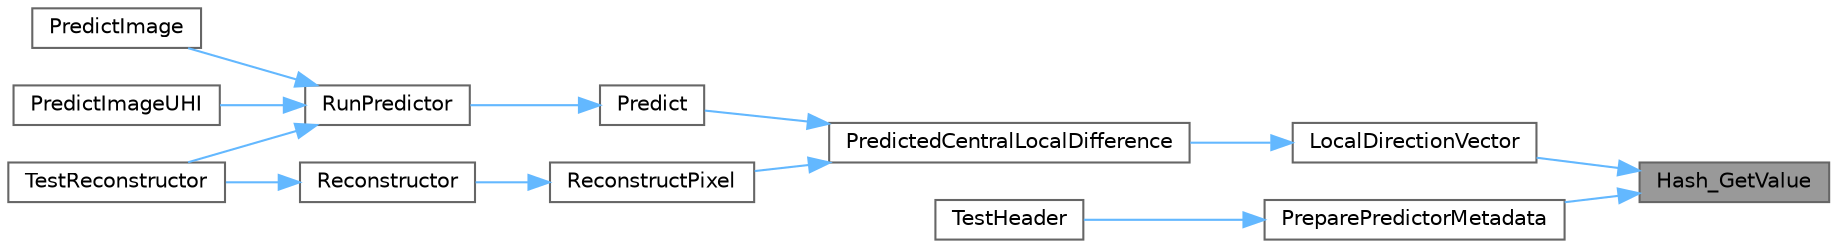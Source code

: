 digraph "Hash_GetValue"
{
 // LATEX_PDF_SIZE
  bgcolor="transparent";
  edge [fontname=Helvetica,fontsize=10,labelfontname=Helvetica,labelfontsize=10];
  node [fontname=Helvetica,fontsize=10,shape=box,height=0.2,width=0.4];
  rankdir="RL";
  Node1 [id="Node000001",label="Hash_GetValue",height=0.2,width=0.4,color="gray40", fillcolor="grey60", style="filled", fontcolor="black",tooltip=" "];
  Node1 -> Node2 [id="edge25_Node000001_Node000002",dir="back",color="steelblue1",style="solid",tooltip=" "];
  Node2 [id="Node000002",label="LocalDirectionVector",height=0.2,width=0.4,color="grey40", fillcolor="white", style="filled",URL="$local__differences_8c.html#a6ee8aa29ecb5e47ec859cfb75580c8de",tooltip=" "];
  Node2 -> Node3 [id="edge26_Node000002_Node000003",dir="back",color="steelblue1",style="solid",tooltip=" "];
  Node3 [id="Node000003",label="PredictedCentralLocalDifference",height=0.2,width=0.4,color="grey40", fillcolor="white", style="filled",URL="$weights_8c.html#a7849a1bb928be8056578dad0f1db7f86",tooltip=" "];
  Node3 -> Node4 [id="edge27_Node000003_Node000004",dir="back",color="steelblue1",style="solid",tooltip=" "];
  Node4 [id="Node000004",label="Predict",height=0.2,width=0.4,color="grey40", fillcolor="white", style="filled",URL="$predictor_8c.html#ad6da8c8a0536aa627bd38f8b6e0a12c2",tooltip=" "];
  Node4 -> Node5 [id="edge28_Node000004_Node000005",dir="back",color="steelblue1",style="solid",tooltip=" "];
  Node5 [id="Node000005",label="RunPredictor",height=0.2,width=0.4,color="grey40", fillcolor="white", style="filled",URL="$predictor_8c.html#a4a94804509574a94d896a4164802bcd2",tooltip=" "];
  Node5 -> Node6 [id="edge29_Node000005_Node000006",dir="back",color="steelblue1",style="solid",tooltip=" "];
  Node6 [id="Node000006",label="PredictImage",height=0.2,width=0.4,color="grey40", fillcolor="white", style="filled",URL="$generate__image_8c.html#a7fae527c979b4b287e1f9672c8d2c366",tooltip=" "];
  Node5 -> Node7 [id="edge30_Node000005_Node000007",dir="back",color="steelblue1",style="solid",tooltip=" "];
  Node7 [id="Node000007",label="PredictImageUHI",height=0.2,width=0.4,color="grey40", fillcolor="white", style="filled",URL="$generate__image_8c.html#a0aba8528a33024ae7a211683e4c762b2",tooltip=" "];
  Node5 -> Node8 [id="edge31_Node000005_Node000008",dir="back",color="steelblue1",style="solid",tooltip=" "];
  Node8 [id="Node000008",label="TestReconstructor",height=0.2,width=0.4,color="grey40", fillcolor="white", style="filled",URL="$reconstructor_8c.html#aadb567bbc159d00d6334e2eb36e6e253",tooltip=" "];
  Node3 -> Node9 [id="edge32_Node000003_Node000009",dir="back",color="steelblue1",style="solid",tooltip=" "];
  Node9 [id="Node000009",label="ReconstructPixel",height=0.2,width=0.4,color="grey40", fillcolor="white", style="filled",URL="$reconstructor_8c.html#ad16e1f973391ba6490488d303ab55ea3",tooltip=" "];
  Node9 -> Node10 [id="edge33_Node000009_Node000010",dir="back",color="steelblue1",style="solid",tooltip=" "];
  Node10 [id="Node000010",label="Reconstructor",height=0.2,width=0.4,color="grey40", fillcolor="white", style="filled",URL="$reconstructor_8c.html#ad0d5b55646a3018075f07ae472ddb312",tooltip=" "];
  Node10 -> Node8 [id="edge34_Node000010_Node000008",dir="back",color="steelblue1",style="solid",tooltip=" "];
  Node1 -> Node11 [id="edge35_Node000001_Node000011",dir="back",color="steelblue1",style="solid",tooltip=" "];
  Node11 [id="Node000011",label="PreparePredictorMetadata",height=0.2,width=0.4,color="grey40", fillcolor="white", style="filled",URL="$header_8c.html#abab4192db36e8577c377efd110ff5efc",tooltip=" "];
  Node11 -> Node12 [id="edge36_Node000011_Node000012",dir="back",color="steelblue1",style="solid",tooltip=" "];
  Node12 [id="Node000012",label="TestHeader",height=0.2,width=0.4,color="grey40", fillcolor="white", style="filled",URL="$generate__image_8c.html#a7c0526eafc78103d6067815877e28fe8",tooltip=" "];
}
